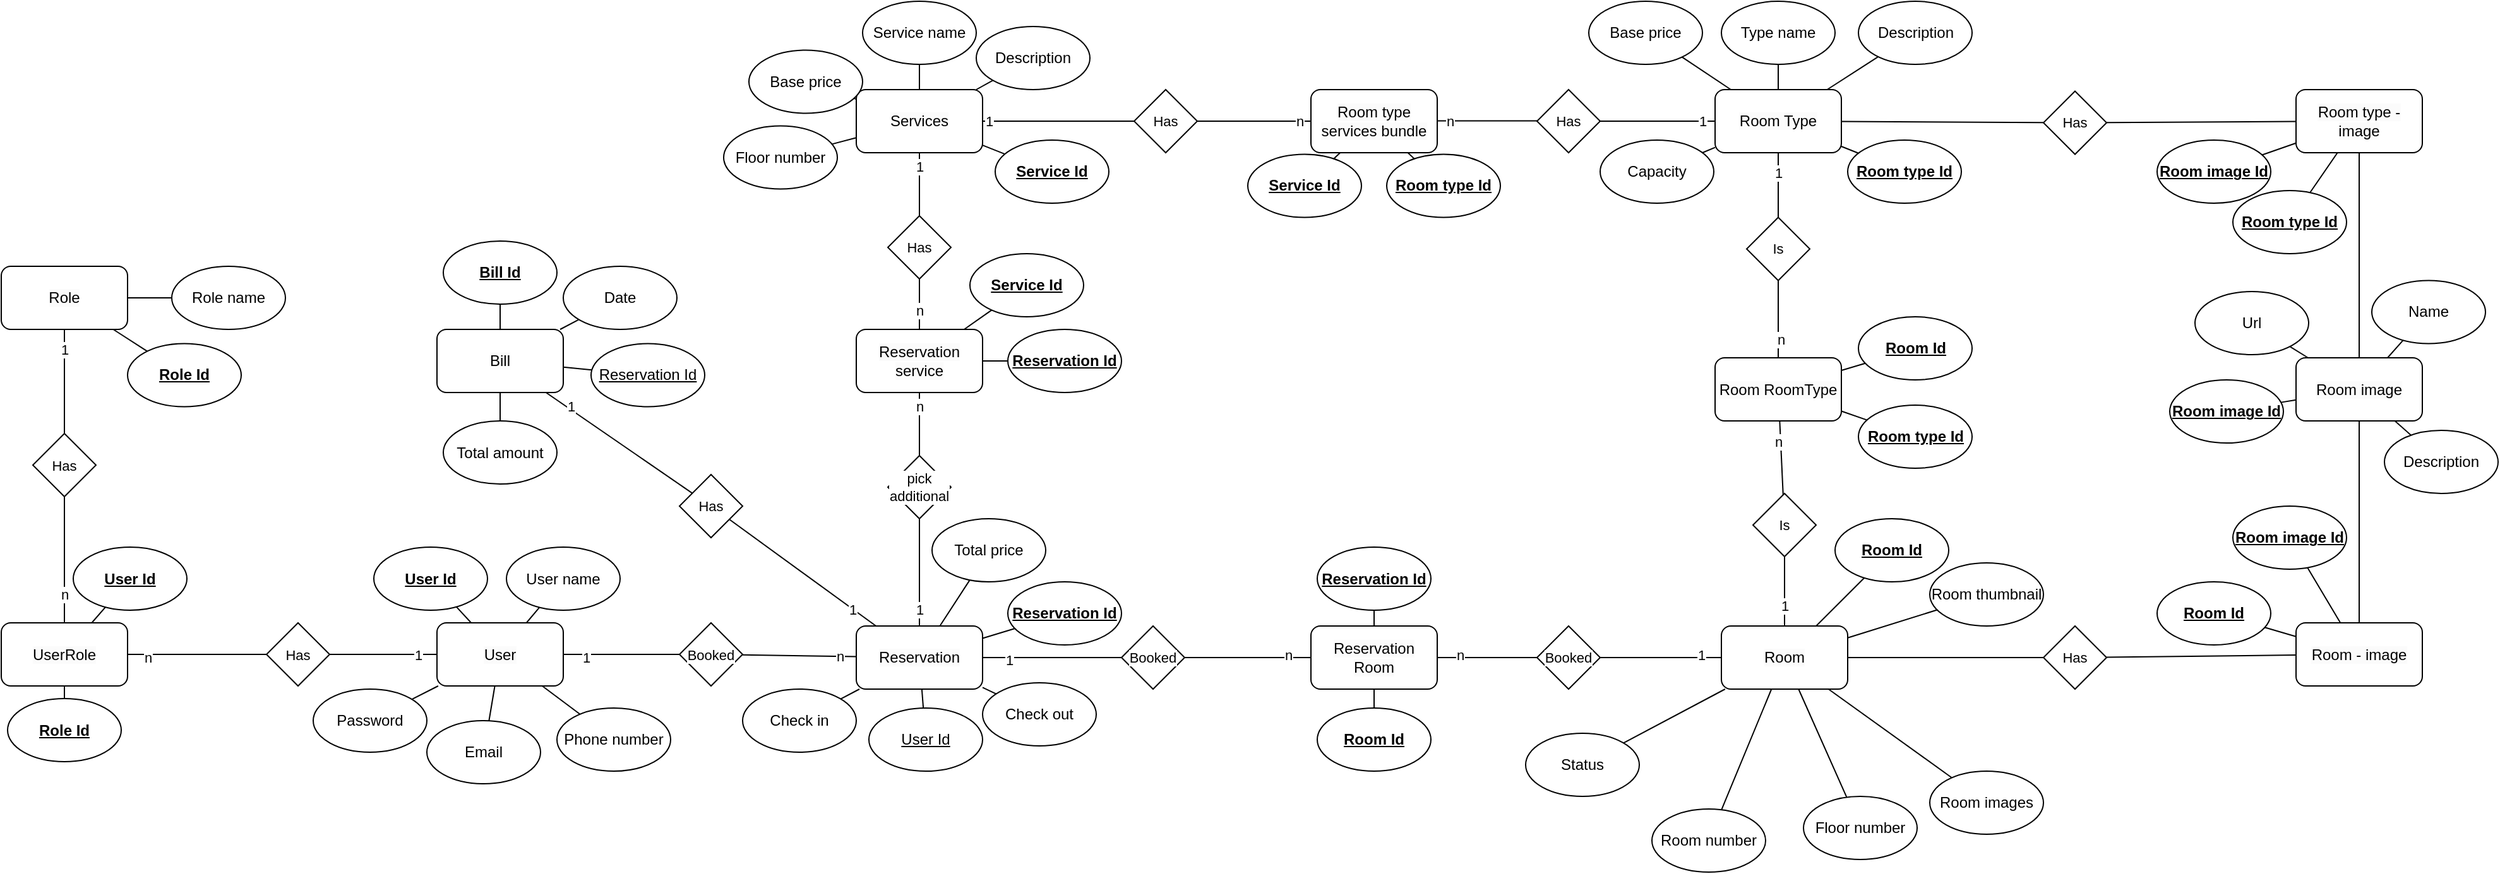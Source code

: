 <mxfile version="24.7.6">
  <diagram name="Trang-1" id="gihccJb1JWVc4bCbBJbI">
    <mxGraphModel dx="1733" dy="534" grid="1" gridSize="10" guides="1" tooltips="1" connect="1" arrows="1" fold="1" page="1" pageScale="1" pageWidth="827" pageHeight="1169" math="0" shadow="0">
      <root>
        <mxCell id="0" />
        <mxCell id="1" parent="0" />
        <mxCell id="TFipuOWiUX4e3I4S3-Gd-1" style="edgeStyle=none;shape=connector;rounded=0;orthogonalLoop=1;jettySize=auto;html=1;strokeColor=default;align=center;verticalAlign=middle;fontFamily=Helvetica;fontSize=11;fontColor=default;labelBackgroundColor=default;endArrow=none;endFill=0;" parent="1" source="TFipuOWiUX4e3I4S3-Gd-23" target="TFipuOWiUX4e3I4S3-Gd-6" edge="1">
          <mxGeometry relative="1" as="geometry">
            <mxPoint x="-777" y="772.5" as="sourcePoint" />
            <mxPoint x="-777" y="922.5" as="targetPoint" />
          </mxGeometry>
        </mxCell>
        <mxCell id="TFipuOWiUX4e3I4S3-Gd-2" value="1" style="edgeLabel;html=1;align=center;verticalAlign=middle;resizable=0;points=[];fontFamily=Helvetica;fontSize=11;fontColor=default;labelBackgroundColor=default;" parent="TFipuOWiUX4e3I4S3-Gd-1" vertex="1" connectable="0">
          <mxGeometry x="0.81" relative="1" as="geometry">
            <mxPoint y="8" as="offset" />
          </mxGeometry>
        </mxCell>
        <mxCell id="TFipuOWiUX4e3I4S3-Gd-3" value="Role name" style="ellipse;whiteSpace=wrap;html=1;" parent="1" vertex="1">
          <mxGeometry x="-692" y="500" width="90" height="50" as="geometry" />
        </mxCell>
        <mxCell id="TFipuOWiUX4e3I4S3-Gd-4" style="edgeStyle=none;shape=connector;rounded=0;orthogonalLoop=1;jettySize=auto;html=1;strokeColor=default;align=center;verticalAlign=middle;fontFamily=Helvetica;fontSize=11;fontColor=default;labelBackgroundColor=default;endArrow=none;endFill=0;" parent="1" source="TFipuOWiUX4e3I4S3-Gd-6" target="TFipuOWiUX4e3I4S3-Gd-3" edge="1">
          <mxGeometry relative="1" as="geometry" />
        </mxCell>
        <mxCell id="TFipuOWiUX4e3I4S3-Gd-5" style="edgeStyle=none;shape=connector;rounded=0;orthogonalLoop=1;jettySize=auto;html=1;strokeColor=default;align=center;verticalAlign=middle;fontFamily=Helvetica;fontSize=11;fontColor=default;labelBackgroundColor=default;endArrow=none;endFill=0;" parent="1" source="TFipuOWiUX4e3I4S3-Gd-6" target="TFipuOWiUX4e3I4S3-Gd-10" edge="1">
          <mxGeometry relative="1" as="geometry" />
        </mxCell>
        <mxCell id="TFipuOWiUX4e3I4S3-Gd-6" value="&lt;span style=&quot;font-size: 12px; background-color: rgb(251, 251, 251);&quot;&gt;Role&lt;/span&gt;" style="rounded=1;whiteSpace=wrap;html=1;fontFamily=Helvetica;fontSize=11;fontColor=default;labelBackgroundColor=default;" parent="1" vertex="1">
          <mxGeometry x="-827" y="500" width="100" height="50" as="geometry" />
        </mxCell>
        <mxCell id="TFipuOWiUX4e3I4S3-Gd-7" style="edgeStyle=none;shape=connector;rounded=0;orthogonalLoop=1;jettySize=auto;html=1;strokeColor=default;align=center;verticalAlign=middle;fontFamily=Helvetica;fontSize=11;fontColor=default;labelBackgroundColor=default;endArrow=none;endFill=0;" parent="1" source="TFipuOWiUX4e3I4S3-Gd-9" target="TFipuOWiUX4e3I4S3-Gd-11" edge="1">
          <mxGeometry relative="1" as="geometry" />
        </mxCell>
        <mxCell id="TFipuOWiUX4e3I4S3-Gd-8" style="edgeStyle=none;shape=connector;rounded=0;orthogonalLoop=1;jettySize=auto;html=1;strokeColor=default;align=center;verticalAlign=middle;fontFamily=Helvetica;fontSize=11;fontColor=default;labelBackgroundColor=default;endArrow=none;endFill=0;" parent="1" source="TFipuOWiUX4e3I4S3-Gd-9" target="TFipuOWiUX4e3I4S3-Gd-12" edge="1">
          <mxGeometry relative="1" as="geometry" />
        </mxCell>
        <mxCell id="TFipuOWiUX4e3I4S3-Gd-9" value="&lt;span style=&quot;font-size: 12px; background-color: rgb(251, 251, 251);&quot;&gt;UserRole&lt;/span&gt;" style="rounded=1;whiteSpace=wrap;html=1;fontFamily=Helvetica;fontSize=11;fontColor=default;labelBackgroundColor=default;" parent="1" vertex="1">
          <mxGeometry x="-827" y="782.5" width="100" height="50" as="geometry" />
        </mxCell>
        <mxCell id="TFipuOWiUX4e3I4S3-Gd-10" value="Role Id" style="ellipse;whiteSpace=wrap;html=1;fontStyle=5" parent="1" vertex="1">
          <mxGeometry x="-727" y="561.25" width="90" height="50" as="geometry" />
        </mxCell>
        <mxCell id="TFipuOWiUX4e3I4S3-Gd-11" value="Role Id" style="ellipse;whiteSpace=wrap;html=1;fontStyle=5" parent="1" vertex="1">
          <mxGeometry x="-822" y="842.5" width="90" height="50" as="geometry" />
        </mxCell>
        <mxCell id="TFipuOWiUX4e3I4S3-Gd-12" value="User Id" style="ellipse;whiteSpace=wrap;html=1;fontStyle=5" parent="1" vertex="1">
          <mxGeometry x="-770" y="722.5" width="90" height="50" as="geometry" />
        </mxCell>
        <mxCell id="TFipuOWiUX4e3I4S3-Gd-13" style="edgeStyle=none;shape=connector;rounded=0;orthogonalLoop=1;jettySize=auto;html=1;strokeColor=default;align=center;verticalAlign=middle;fontFamily=Helvetica;fontSize=11;fontColor=default;labelBackgroundColor=default;endArrow=none;endFill=0;" parent="1" source="TFipuOWiUX4e3I4S3-Gd-15" target="TFipuOWiUX4e3I4S3-Gd-18" edge="1">
          <mxGeometry relative="1" as="geometry" />
        </mxCell>
        <mxCell id="TFipuOWiUX4e3I4S3-Gd-14" style="edgeStyle=none;shape=connector;rounded=0;orthogonalLoop=1;jettySize=auto;html=1;strokeColor=default;align=center;verticalAlign=middle;fontFamily=Helvetica;fontSize=11;fontColor=default;labelBackgroundColor=default;endArrow=none;endFill=0;" parent="1" source="TFipuOWiUX4e3I4S3-Gd-15" target="5Q8uxpz-4CMMxc-09Tcf-150" edge="1">
          <mxGeometry relative="1" as="geometry">
            <mxPoint x="-397.343" y="845.201" as="targetPoint" />
          </mxGeometry>
        </mxCell>
        <mxCell id="TFipuOWiUX4e3I4S3-Gd-31" style="edgeStyle=none;shape=connector;rounded=0;orthogonalLoop=1;jettySize=auto;html=1;strokeColor=default;align=center;verticalAlign=middle;fontFamily=Helvetica;fontSize=11;fontColor=default;labelBackgroundColor=default;endArrow=none;endFill=0;" parent="1" source="TFipuOWiUX4e3I4S3-Gd-39" target="TFipuOWiUX4e3I4S3-Gd-30" edge="1">
          <mxGeometry relative="1" as="geometry" />
        </mxCell>
        <mxCell id="5Q8uxpz-4CMMxc-09Tcf-104" value="n" style="edgeLabel;html=1;align=center;verticalAlign=middle;resizable=0;points=[];fontFamily=Helvetica;fontSize=11;fontColor=default;labelBackgroundColor=default;" parent="TFipuOWiUX4e3I4S3-Gd-31" vertex="1" connectable="0">
          <mxGeometry x="0.708" relative="1" as="geometry">
            <mxPoint as="offset" />
          </mxGeometry>
        </mxCell>
        <mxCell id="5Q8uxpz-4CMMxc-09Tcf-152" style="edgeStyle=none;shape=connector;rounded=0;orthogonalLoop=1;jettySize=auto;html=1;strokeColor=default;align=center;verticalAlign=middle;fontFamily=Helvetica;fontSize=11;fontColor=default;labelBackgroundColor=default;endArrow=none;endFill=0;" parent="1" source="TFipuOWiUX4e3I4S3-Gd-15" target="5Q8uxpz-4CMMxc-09Tcf-151" edge="1">
          <mxGeometry relative="1" as="geometry" />
        </mxCell>
        <mxCell id="TFipuOWiUX4e3I4S3-Gd-15" value="&lt;span style=&quot;font-size: 12px; background-color: rgb(251, 251, 251);&quot;&gt;User&lt;/span&gt;" style="rounded=1;whiteSpace=wrap;html=1;fontFamily=Helvetica;fontSize=11;fontColor=default;labelBackgroundColor=default;" parent="1" vertex="1">
          <mxGeometry x="-482" y="782.5" width="100" height="50" as="geometry" />
        </mxCell>
        <mxCell id="TFipuOWiUX4e3I4S3-Gd-16" style="edgeStyle=none;shape=connector;rounded=0;orthogonalLoop=1;jettySize=auto;html=1;strokeColor=default;align=center;verticalAlign=middle;fontFamily=Helvetica;fontSize=11;fontColor=default;labelBackgroundColor=default;endArrow=none;endFill=0;" parent="1" source="TFipuOWiUX4e3I4S3-Gd-17" target="TFipuOWiUX4e3I4S3-Gd-15" edge="1">
          <mxGeometry relative="1" as="geometry" />
        </mxCell>
        <mxCell id="TFipuOWiUX4e3I4S3-Gd-17" value="User Id" style="ellipse;whiteSpace=wrap;html=1;fontStyle=5" parent="1" vertex="1">
          <mxGeometry x="-532" y="722.5" width="90" height="50" as="geometry" />
        </mxCell>
        <mxCell id="TFipuOWiUX4e3I4S3-Gd-18" value="Password" style="ellipse;whiteSpace=wrap;html=1;fontStyle=0" parent="1" vertex="1">
          <mxGeometry x="-580" y="835" width="90" height="50" as="geometry" />
        </mxCell>
        <mxCell id="TFipuOWiUX4e3I4S3-Gd-19" style="edgeStyle=none;shape=connector;rounded=0;orthogonalLoop=1;jettySize=auto;html=1;strokeColor=default;align=center;verticalAlign=middle;fontFamily=Helvetica;fontSize=11;fontColor=default;labelBackgroundColor=default;endArrow=none;endFill=0;" parent="1" source="TFipuOWiUX4e3I4S3-Gd-20" target="TFipuOWiUX4e3I4S3-Gd-15" edge="1">
          <mxGeometry relative="1" as="geometry">
            <mxPoint x="-400.735" y="753.807" as="sourcePoint" />
          </mxGeometry>
        </mxCell>
        <mxCell id="TFipuOWiUX4e3I4S3-Gd-20" value="User name" style="ellipse;whiteSpace=wrap;html=1;fontStyle=0" parent="1" vertex="1">
          <mxGeometry x="-427" y="722.5" width="90" height="50" as="geometry" />
        </mxCell>
        <mxCell id="TFipuOWiUX4e3I4S3-Gd-21" value="" style="edgeStyle=none;shape=connector;rounded=0;orthogonalLoop=1;jettySize=auto;html=1;strokeColor=default;align=center;verticalAlign=middle;fontFamily=Helvetica;fontSize=11;fontColor=default;labelBackgroundColor=default;endArrow=none;endFill=0;" parent="1" source="TFipuOWiUX4e3I4S3-Gd-9" target="TFipuOWiUX4e3I4S3-Gd-23" edge="1">
          <mxGeometry relative="1" as="geometry">
            <mxPoint x="-777" y="782.5" as="sourcePoint" />
            <mxPoint x="-777" y="712.5" as="targetPoint" />
          </mxGeometry>
        </mxCell>
        <mxCell id="TFipuOWiUX4e3I4S3-Gd-22" value="n" style="edgeLabel;html=1;align=center;verticalAlign=middle;resizable=0;points=[];fontFamily=Helvetica;fontSize=11;fontColor=default;labelBackgroundColor=default;" parent="TFipuOWiUX4e3I4S3-Gd-21" vertex="1" connectable="0">
          <mxGeometry x="-0.781" y="1" relative="1" as="geometry">
            <mxPoint x="1" y="-12" as="offset" />
          </mxGeometry>
        </mxCell>
        <mxCell id="TFipuOWiUX4e3I4S3-Gd-23" value="Has" style="rhombus;whiteSpace=wrap;html=1;fontFamily=Helvetica;fontSize=11;fontColor=default;labelBackgroundColor=default;" parent="1" vertex="1">
          <mxGeometry x="-802" y="632.5" width="50" height="50" as="geometry" />
        </mxCell>
        <mxCell id="TFipuOWiUX4e3I4S3-Gd-24" value="" style="rounded=0;orthogonalLoop=1;jettySize=auto;html=1;endArrow=none;endFill=0;" parent="1" source="TFipuOWiUX4e3I4S3-Gd-15" target="TFipuOWiUX4e3I4S3-Gd-26" edge="1">
          <mxGeometry x="0.895" relative="1" as="geometry">
            <mxPoint x="-482" y="807.5" as="sourcePoint" />
            <mxPoint x="-727" y="807.5" as="targetPoint" />
            <mxPoint as="offset" />
          </mxGeometry>
        </mxCell>
        <mxCell id="TFipuOWiUX4e3I4S3-Gd-25" value="1" style="edgeLabel;html=1;align=center;verticalAlign=middle;resizable=0;points=[];fontFamily=Helvetica;fontSize=11;fontColor=default;labelBackgroundColor=default;" parent="TFipuOWiUX4e3I4S3-Gd-24" vertex="1" connectable="0">
          <mxGeometry x="-0.264" y="-3" relative="1" as="geometry">
            <mxPoint x="16" y="3" as="offset" />
          </mxGeometry>
        </mxCell>
        <mxCell id="TFipuOWiUX4e3I4S3-Gd-29" style="edgeStyle=none;shape=connector;rounded=0;orthogonalLoop=1;jettySize=auto;html=1;strokeColor=default;align=center;verticalAlign=middle;fontFamily=Helvetica;fontSize=11;fontColor=default;labelBackgroundColor=default;endArrow=none;endFill=0;" parent="1" source="TFipuOWiUX4e3I4S3-Gd-26" target="TFipuOWiUX4e3I4S3-Gd-9" edge="1">
          <mxGeometry relative="1" as="geometry" />
        </mxCell>
        <mxCell id="5Q8uxpz-4CMMxc-09Tcf-102" value="n" style="edgeLabel;html=1;align=center;verticalAlign=middle;resizable=0;points=[];fontFamily=Helvetica;fontSize=11;fontColor=default;labelBackgroundColor=default;" parent="TFipuOWiUX4e3I4S3-Gd-29" vertex="1" connectable="0">
          <mxGeometry x="0.72" y="2" relative="1" as="geometry">
            <mxPoint as="offset" />
          </mxGeometry>
        </mxCell>
        <mxCell id="TFipuOWiUX4e3I4S3-Gd-26" value="Has" style="rhombus;whiteSpace=wrap;html=1;fontFamily=Helvetica;fontSize=11;fontColor=default;labelBackgroundColor=default;" parent="1" vertex="1">
          <mxGeometry x="-617" y="782.5" width="50" height="50" as="geometry" />
        </mxCell>
        <mxCell id="TFipuOWiUX4e3I4S3-Gd-34" style="edgeStyle=none;shape=connector;rounded=0;orthogonalLoop=1;jettySize=auto;html=1;strokeColor=default;align=center;verticalAlign=middle;fontFamily=Helvetica;fontSize=11;fontColor=default;labelBackgroundColor=default;endArrow=none;endFill=0;" parent="1" source="TFipuOWiUX4e3I4S3-Gd-30" target="TFipuOWiUX4e3I4S3-Gd-32" edge="1">
          <mxGeometry relative="1" as="geometry" />
        </mxCell>
        <mxCell id="TFipuOWiUX4e3I4S3-Gd-36" style="edgeStyle=none;shape=connector;rounded=0;orthogonalLoop=1;jettySize=auto;html=1;strokeColor=default;align=center;verticalAlign=middle;fontFamily=Helvetica;fontSize=11;fontColor=default;labelBackgroundColor=default;endArrow=none;endFill=0;" parent="1" source="TFipuOWiUX4e3I4S3-Gd-30" target="TFipuOWiUX4e3I4S3-Gd-35" edge="1">
          <mxGeometry relative="1" as="geometry" />
        </mxCell>
        <mxCell id="TFipuOWiUX4e3I4S3-Gd-38" style="edgeStyle=none;shape=connector;rounded=0;orthogonalLoop=1;jettySize=auto;html=1;strokeColor=default;align=center;verticalAlign=middle;fontFamily=Helvetica;fontSize=11;fontColor=default;labelBackgroundColor=default;endArrow=none;endFill=0;" parent="1" source="TFipuOWiUX4e3I4S3-Gd-30" target="TFipuOWiUX4e3I4S3-Gd-37" edge="1">
          <mxGeometry relative="1" as="geometry" />
        </mxCell>
        <mxCell id="TFipuOWiUX4e3I4S3-Gd-45" style="edgeStyle=none;shape=connector;rounded=0;orthogonalLoop=1;jettySize=auto;html=1;strokeColor=default;align=center;verticalAlign=middle;fontFamily=Helvetica;fontSize=11;fontColor=default;labelBackgroundColor=default;endArrow=none;endFill=0;" parent="1" source="TFipuOWiUX4e3I4S3-Gd-46" target="TFipuOWiUX4e3I4S3-Gd-44" edge="1">
          <mxGeometry relative="1" as="geometry">
            <mxPoint x="380" y="812.5" as="sourcePoint" />
          </mxGeometry>
        </mxCell>
        <mxCell id="5Q8uxpz-4CMMxc-09Tcf-109" value="1" style="edgeLabel;html=1;align=center;verticalAlign=middle;resizable=0;points=[];fontFamily=Helvetica;fontSize=11;fontColor=default;labelBackgroundColor=default;" parent="TFipuOWiUX4e3I4S3-Gd-45" vertex="1" connectable="0">
          <mxGeometry x="0.66" y="2" relative="1" as="geometry">
            <mxPoint as="offset" />
          </mxGeometry>
        </mxCell>
        <mxCell id="5Q8uxpz-4CMMxc-09Tcf-107" style="edgeStyle=none;shape=connector;rounded=0;orthogonalLoop=1;jettySize=auto;html=1;strokeColor=default;align=center;verticalAlign=middle;fontFamily=Helvetica;fontSize=11;fontColor=default;labelBackgroundColor=default;endArrow=none;endFill=0;" parent="1" source="TFipuOWiUX4e3I4S3-Gd-30" target="5Q8uxpz-4CMMxc-09Tcf-105" edge="1">
          <mxGeometry relative="1" as="geometry" />
        </mxCell>
        <mxCell id="TFipuOWiUX4e3I4S3-Gd-30" value="&lt;span style=&quot;font-size: 12px; background-color: rgb(251, 251, 251);&quot;&gt;Reservation&lt;/span&gt;" style="rounded=1;whiteSpace=wrap;html=1;fontFamily=Helvetica;fontSize=11;fontColor=default;labelBackgroundColor=default;" parent="1" vertex="1">
          <mxGeometry x="-150" y="785" width="100" height="50" as="geometry" />
        </mxCell>
        <mxCell id="TFipuOWiUX4e3I4S3-Gd-32" value="Reservation Id" style="ellipse;whiteSpace=wrap;html=1;fontStyle=5" parent="1" vertex="1">
          <mxGeometry x="-30" y="750" width="90" height="50" as="geometry" />
        </mxCell>
        <mxCell id="TFipuOWiUX4e3I4S3-Gd-35" value="Check in" style="ellipse;whiteSpace=wrap;html=1;fontStyle=0" parent="1" vertex="1">
          <mxGeometry x="-240" y="835" width="90" height="50" as="geometry" />
        </mxCell>
        <mxCell id="TFipuOWiUX4e3I4S3-Gd-37" value="Check out" style="ellipse;whiteSpace=wrap;html=1;fontStyle=0" parent="1" vertex="1">
          <mxGeometry x="-50" y="830" width="90" height="50" as="geometry" />
        </mxCell>
        <mxCell id="TFipuOWiUX4e3I4S3-Gd-40" value="" style="edgeStyle=none;shape=connector;rounded=0;orthogonalLoop=1;jettySize=auto;html=1;strokeColor=default;align=center;verticalAlign=middle;fontFamily=Helvetica;fontSize=11;fontColor=default;labelBackgroundColor=default;endArrow=none;endFill=0;" parent="1" source="TFipuOWiUX4e3I4S3-Gd-15" target="TFipuOWiUX4e3I4S3-Gd-39" edge="1">
          <mxGeometry relative="1" as="geometry">
            <mxPoint x="-382" y="808" as="sourcePoint" />
            <mxPoint x="-150" y="810" as="targetPoint" />
          </mxGeometry>
        </mxCell>
        <mxCell id="5Q8uxpz-4CMMxc-09Tcf-103" value="1" style="edgeLabel;html=1;align=center;verticalAlign=middle;resizable=0;points=[];fontFamily=Helvetica;fontSize=11;fontColor=default;labelBackgroundColor=default;" parent="TFipuOWiUX4e3I4S3-Gd-40" vertex="1" connectable="0">
          <mxGeometry x="-0.613" y="-2" relative="1" as="geometry">
            <mxPoint as="offset" />
          </mxGeometry>
        </mxCell>
        <mxCell id="TFipuOWiUX4e3I4S3-Gd-39" value="Booked" style="rhombus;whiteSpace=wrap;html=1;fontFamily=Helvetica;fontSize=11;fontColor=default;labelBackgroundColor=default;" parent="1" vertex="1">
          <mxGeometry x="-290" y="782.5" width="50" height="50" as="geometry" />
        </mxCell>
        <mxCell id="TFipuOWiUX4e3I4S3-Gd-43" style="edgeStyle=none;shape=connector;rounded=0;orthogonalLoop=1;jettySize=auto;html=1;strokeColor=default;align=center;verticalAlign=middle;fontFamily=Helvetica;fontSize=11;fontColor=default;labelBackgroundColor=default;endArrow=none;endFill=0;" parent="1" source="TFipuOWiUX4e3I4S3-Gd-41" target="TFipuOWiUX4e3I4S3-Gd-30" edge="1">
          <mxGeometry relative="1" as="geometry" />
        </mxCell>
        <mxCell id="TFipuOWiUX4e3I4S3-Gd-41" value="Total price" style="ellipse;whiteSpace=wrap;html=1;fontStyle=0" parent="1" vertex="1">
          <mxGeometry x="-90" y="700" width="90" height="50" as="geometry" />
        </mxCell>
        <mxCell id="TFipuOWiUX4e3I4S3-Gd-51" style="edgeStyle=none;shape=connector;rounded=0;orthogonalLoop=1;jettySize=auto;html=1;strokeColor=default;align=center;verticalAlign=middle;fontFamily=Helvetica;fontSize=11;fontColor=default;labelBackgroundColor=default;endArrow=none;endFill=0;" parent="1" source="TFipuOWiUX4e3I4S3-Gd-44" target="TFipuOWiUX4e3I4S3-Gd-50" edge="1">
          <mxGeometry relative="1" as="geometry" />
        </mxCell>
        <mxCell id="TFipuOWiUX4e3I4S3-Gd-54" style="edgeStyle=none;shape=connector;rounded=0;orthogonalLoop=1;jettySize=auto;html=1;strokeColor=default;align=center;verticalAlign=middle;fontFamily=Helvetica;fontSize=11;fontColor=default;labelBackgroundColor=default;endArrow=none;endFill=0;" parent="1" source="TFipuOWiUX4e3I4S3-Gd-44" target="TFipuOWiUX4e3I4S3-Gd-53" edge="1">
          <mxGeometry relative="1" as="geometry" />
        </mxCell>
        <mxCell id="TFipuOWiUX4e3I4S3-Gd-56" style="edgeStyle=none;shape=connector;rounded=0;orthogonalLoop=1;jettySize=auto;html=1;strokeColor=default;align=center;verticalAlign=middle;fontFamily=Helvetica;fontSize=11;fontColor=default;labelBackgroundColor=default;endArrow=none;endFill=0;" parent="1" source="TFipuOWiUX4e3I4S3-Gd-44" target="TFipuOWiUX4e3I4S3-Gd-55" edge="1">
          <mxGeometry relative="1" as="geometry" />
        </mxCell>
        <mxCell id="TFipuOWiUX4e3I4S3-Gd-57" style="edgeStyle=none;shape=connector;rounded=0;orthogonalLoop=1;jettySize=auto;html=1;strokeColor=default;align=center;verticalAlign=middle;fontFamily=Helvetica;fontSize=11;fontColor=default;labelBackgroundColor=default;endArrow=none;endFill=0;" parent="1" source="5Q8uxpz-4CMMxc-09Tcf-59" target="TFipuOWiUX4e3I4S3-Gd-52" edge="1">
          <mxGeometry relative="1" as="geometry" />
        </mxCell>
        <mxCell id="5Q8uxpz-4CMMxc-09Tcf-54" value="1" style="edgeLabel;html=1;align=center;verticalAlign=middle;resizable=0;points=[];fontFamily=Helvetica;fontSize=11;fontColor=default;labelBackgroundColor=default;" parent="TFipuOWiUX4e3I4S3-Gd-57" vertex="1" connectable="0">
          <mxGeometry x="0.637" y="2" relative="1" as="geometry">
            <mxPoint x="2" y="6" as="offset" />
          </mxGeometry>
        </mxCell>
        <mxCell id="DXX1GZGS_qTqpcEUBgQL-8" style="edgeStyle=none;shape=connector;rounded=0;orthogonalLoop=1;jettySize=auto;html=1;strokeColor=default;align=center;verticalAlign=middle;fontFamily=Helvetica;fontSize=11;fontColor=default;labelBackgroundColor=default;endArrow=none;endFill=0;" edge="1" parent="1" source="TFipuOWiUX4e3I4S3-Gd-44" target="DXX1GZGS_qTqpcEUBgQL-7">
          <mxGeometry relative="1" as="geometry" />
        </mxCell>
        <mxCell id="DXX1GZGS_qTqpcEUBgQL-10" style="edgeStyle=none;shape=connector;rounded=0;orthogonalLoop=1;jettySize=auto;html=1;strokeColor=default;align=center;verticalAlign=middle;fontFamily=Helvetica;fontSize=11;fontColor=default;labelBackgroundColor=default;endArrow=none;endFill=0;" edge="1" parent="1" source="TFipuOWiUX4e3I4S3-Gd-44" target="DXX1GZGS_qTqpcEUBgQL-9">
          <mxGeometry relative="1" as="geometry" />
        </mxCell>
        <mxCell id="TFipuOWiUX4e3I4S3-Gd-44" value="&lt;span style=&quot;font-size: 12px; background-color: rgb(251, 251, 251);&quot;&gt;Room&lt;/span&gt;" style="rounded=1;whiteSpace=wrap;html=1;fontFamily=Helvetica;fontSize=11;fontColor=default;labelBackgroundColor=default;" parent="1" vertex="1">
          <mxGeometry x="535" y="785" width="100" height="50" as="geometry" />
        </mxCell>
        <mxCell id="TFipuOWiUX4e3I4S3-Gd-47" value="" style="edgeStyle=none;shape=connector;rounded=0;orthogonalLoop=1;jettySize=auto;html=1;strokeColor=default;align=center;verticalAlign=middle;fontFamily=Helvetica;fontSize=11;fontColor=default;labelBackgroundColor=default;endArrow=none;endFill=0;" parent="1" source="5Q8uxpz-4CMMxc-09Tcf-112" target="TFipuOWiUX4e3I4S3-Gd-46" edge="1">
          <mxGeometry relative="1" as="geometry">
            <mxPoint x="-50" y="810" as="sourcePoint" />
            <mxPoint x="150" y="810" as="targetPoint" />
          </mxGeometry>
        </mxCell>
        <mxCell id="5Q8uxpz-4CMMxc-09Tcf-133" value="n" style="edgeLabel;html=1;align=center;verticalAlign=middle;resizable=0;points=[];fontFamily=Helvetica;fontSize=11;fontColor=default;labelBackgroundColor=default;" parent="TFipuOWiUX4e3I4S3-Gd-47" vertex="1" connectable="0">
          <mxGeometry x="-0.554" y="2" relative="1" as="geometry">
            <mxPoint as="offset" />
          </mxGeometry>
        </mxCell>
        <mxCell id="TFipuOWiUX4e3I4S3-Gd-46" value="Booked" style="rhombus;whiteSpace=wrap;html=1;fontFamily=Helvetica;fontSize=11;fontColor=default;labelBackgroundColor=default;" parent="1" vertex="1">
          <mxGeometry x="389" y="785" width="50" height="50" as="geometry" />
        </mxCell>
        <mxCell id="TFipuOWiUX4e3I4S3-Gd-49" style="edgeStyle=none;shape=connector;rounded=0;orthogonalLoop=1;jettySize=auto;html=1;strokeColor=default;align=center;verticalAlign=middle;fontFamily=Helvetica;fontSize=11;fontColor=default;labelBackgroundColor=default;endArrow=none;endFill=0;" parent="1" source="TFipuOWiUX4e3I4S3-Gd-48" target="TFipuOWiUX4e3I4S3-Gd-44" edge="1">
          <mxGeometry relative="1" as="geometry" />
        </mxCell>
        <mxCell id="TFipuOWiUX4e3I4S3-Gd-48" value="Room Id" style="ellipse;whiteSpace=wrap;html=1;fontStyle=5" parent="1" vertex="1">
          <mxGeometry x="625" y="700" width="90" height="50" as="geometry" />
        </mxCell>
        <mxCell id="TFipuOWiUX4e3I4S3-Gd-50" value="Room number" style="ellipse;whiteSpace=wrap;html=1;fontStyle=0" parent="1" vertex="1">
          <mxGeometry x="480" y="930" width="90" height="50" as="geometry" />
        </mxCell>
        <mxCell id="TFipuOWiUX4e3I4S3-Gd-61" style="edgeStyle=none;shape=connector;rounded=0;orthogonalLoop=1;jettySize=auto;html=1;strokeColor=default;align=center;verticalAlign=middle;fontFamily=Helvetica;fontSize=11;fontColor=default;labelBackgroundColor=default;endArrow=none;endFill=0;" parent="1" source="TFipuOWiUX4e3I4S3-Gd-52" target="TFipuOWiUX4e3I4S3-Gd-60" edge="1">
          <mxGeometry relative="1" as="geometry" />
        </mxCell>
        <mxCell id="TFipuOWiUX4e3I4S3-Gd-64" style="edgeStyle=none;shape=connector;rounded=0;orthogonalLoop=1;jettySize=auto;html=1;strokeColor=default;align=center;verticalAlign=middle;fontFamily=Helvetica;fontSize=11;fontColor=default;labelBackgroundColor=default;endArrow=none;endFill=0;" parent="1" source="TFipuOWiUX4e3I4S3-Gd-52" target="TFipuOWiUX4e3I4S3-Gd-62" edge="1">
          <mxGeometry relative="1" as="geometry" />
        </mxCell>
        <mxCell id="5Q8uxpz-4CMMxc-09Tcf-1" style="edgeStyle=none;shape=connector;rounded=0;orthogonalLoop=1;jettySize=auto;html=1;strokeColor=default;align=center;verticalAlign=middle;fontFamily=Helvetica;fontSize=11;fontColor=default;labelBackgroundColor=default;endArrow=none;endFill=0;" parent="1" source="TFipuOWiUX4e3I4S3-Gd-52" target="TFipuOWiUX4e3I4S3-Gd-65" edge="1">
          <mxGeometry relative="1" as="geometry" />
        </mxCell>
        <mxCell id="5Q8uxpz-4CMMxc-09Tcf-7" style="edgeStyle=none;shape=connector;rounded=0;orthogonalLoop=1;jettySize=auto;html=1;strokeColor=default;align=center;verticalAlign=middle;fontFamily=Helvetica;fontSize=11;fontColor=default;labelBackgroundColor=default;endArrow=none;endFill=0;" parent="1" source="TFipuOWiUX4e3I4S3-Gd-52" target="5Q8uxpz-4CMMxc-09Tcf-6" edge="1">
          <mxGeometry relative="1" as="geometry" />
        </mxCell>
        <mxCell id="5Q8uxpz-4CMMxc-09Tcf-72" style="edgeStyle=none;shape=connector;rounded=0;orthogonalLoop=1;jettySize=auto;html=1;strokeColor=default;align=center;verticalAlign=middle;fontFamily=Helvetica;fontSize=11;fontColor=default;labelBackgroundColor=default;endArrow=none;endFill=0;" parent="1" edge="1">
          <mxGeometry relative="1" as="geometry">
            <mxPoint x="389" y="384.7" as="sourcePoint" />
            <mxPoint x="310" y="384.7" as="targetPoint" />
          </mxGeometry>
        </mxCell>
        <mxCell id="5Q8uxpz-4CMMxc-09Tcf-99" value="n" style="edgeLabel;html=1;align=center;verticalAlign=middle;resizable=0;points=[];fontFamily=Helvetica;fontSize=11;fontColor=default;labelBackgroundColor=default;" parent="5Q8uxpz-4CMMxc-09Tcf-72" vertex="1" connectable="0">
          <mxGeometry x="0.906" y="1" relative="1" as="geometry">
            <mxPoint x="6" y="-1" as="offset" />
          </mxGeometry>
        </mxCell>
        <mxCell id="DXX1GZGS_qTqpcEUBgQL-15" style="edgeStyle=none;shape=connector;rounded=0;orthogonalLoop=1;jettySize=auto;html=1;strokeColor=default;align=center;verticalAlign=middle;fontFamily=Helvetica;fontSize=11;fontColor=default;labelBackgroundColor=default;endArrow=none;endFill=0;" edge="1" parent="1" source="DXX1GZGS_qTqpcEUBgQL-21" target="DXX1GZGS_qTqpcEUBgQL-11">
          <mxGeometry relative="1" as="geometry" />
        </mxCell>
        <mxCell id="TFipuOWiUX4e3I4S3-Gd-52" value="&lt;span style=&quot;font-size: 12px; background-color: rgb(251, 251, 251);&quot;&gt;Room Type&lt;/span&gt;" style="rounded=1;whiteSpace=wrap;html=1;fontFamily=Helvetica;fontSize=11;fontColor=default;labelBackgroundColor=default;" parent="1" vertex="1">
          <mxGeometry x="530" y="360" width="100" height="50" as="geometry" />
        </mxCell>
        <mxCell id="TFipuOWiUX4e3I4S3-Gd-53" value="Floor number" style="ellipse;whiteSpace=wrap;html=1;fontStyle=0" parent="1" vertex="1">
          <mxGeometry x="600" y="920" width="90" height="50" as="geometry" />
        </mxCell>
        <mxCell id="TFipuOWiUX4e3I4S3-Gd-55" value="Status" style="ellipse;whiteSpace=wrap;html=1;fontStyle=0" parent="1" vertex="1">
          <mxGeometry x="380" y="870" width="90" height="50" as="geometry" />
        </mxCell>
        <mxCell id="TFipuOWiUX4e3I4S3-Gd-59" value="" style="edgeStyle=none;shape=connector;rounded=0;orthogonalLoop=1;jettySize=auto;html=1;strokeColor=default;align=center;verticalAlign=middle;fontFamily=Helvetica;fontSize=11;fontColor=default;labelBackgroundColor=default;endArrow=none;endFill=0;" parent="1" source="TFipuOWiUX4e3I4S3-Gd-44" target="TFipuOWiUX4e3I4S3-Gd-58" edge="1">
          <mxGeometry relative="1" as="geometry">
            <mxPoint x="490" y="787.5" as="sourcePoint" />
            <mxPoint x="490" y="532.5" as="targetPoint" />
          </mxGeometry>
        </mxCell>
        <mxCell id="5Q8uxpz-4CMMxc-09Tcf-53" value="1" style="edgeLabel;html=1;align=center;verticalAlign=middle;resizable=0;points=[];fontFamily=Helvetica;fontSize=11;fontColor=default;labelBackgroundColor=default;" parent="TFipuOWiUX4e3I4S3-Gd-59" vertex="1" connectable="0">
          <mxGeometry x="-0.748" y="2" relative="1" as="geometry">
            <mxPoint x="2" y="-9" as="offset" />
          </mxGeometry>
        </mxCell>
        <mxCell id="TFipuOWiUX4e3I4S3-Gd-58" value="Is" style="rhombus;whiteSpace=wrap;html=1;fontFamily=Helvetica;fontSize=11;fontColor=default;labelBackgroundColor=default;" parent="1" vertex="1">
          <mxGeometry x="560" y="680" width="50" height="50" as="geometry" />
        </mxCell>
        <mxCell id="TFipuOWiUX4e3I4S3-Gd-60" value="Room type Id" style="ellipse;whiteSpace=wrap;html=1;fontStyle=5" parent="1" vertex="1">
          <mxGeometry x="635" y="400" width="90" height="50" as="geometry" />
        </mxCell>
        <mxCell id="TFipuOWiUX4e3I4S3-Gd-62" value="Type name" style="ellipse;whiteSpace=wrap;html=1;fontStyle=0" parent="1" vertex="1">
          <mxGeometry x="535" y="290" width="90" height="50" as="geometry" />
        </mxCell>
        <mxCell id="TFipuOWiUX4e3I4S3-Gd-65" value="Capacity" style="ellipse;whiteSpace=wrap;html=1;fontStyle=0" parent="1" vertex="1">
          <mxGeometry x="439" y="400" width="90" height="50" as="geometry" />
        </mxCell>
        <mxCell id="5Q8uxpz-4CMMxc-09Tcf-5" style="edgeStyle=none;shape=connector;rounded=0;orthogonalLoop=1;jettySize=auto;html=1;strokeColor=default;align=center;verticalAlign=middle;fontFamily=Helvetica;fontSize=11;fontColor=default;labelBackgroundColor=default;endArrow=none;endFill=0;" parent="1" source="5Q8uxpz-4CMMxc-09Tcf-4" target="TFipuOWiUX4e3I4S3-Gd-52" edge="1">
          <mxGeometry relative="1" as="geometry" />
        </mxCell>
        <mxCell id="5Q8uxpz-4CMMxc-09Tcf-4" value="Description" style="ellipse;whiteSpace=wrap;html=1;fontStyle=0" parent="1" vertex="1">
          <mxGeometry x="643.5" y="290" width="90" height="50" as="geometry" />
        </mxCell>
        <mxCell id="5Q8uxpz-4CMMxc-09Tcf-6" value="Base price" style="ellipse;whiteSpace=wrap;html=1;fontStyle=0" parent="1" vertex="1">
          <mxGeometry x="430" y="290" width="90" height="50" as="geometry" />
        </mxCell>
        <mxCell id="5Q8uxpz-4CMMxc-09Tcf-14" style="edgeStyle=none;shape=connector;rounded=0;orthogonalLoop=1;jettySize=auto;html=1;strokeColor=default;align=center;verticalAlign=middle;fontFamily=Helvetica;fontSize=11;fontColor=default;labelBackgroundColor=default;endArrow=none;endFill=0;" parent="1" source="5Q8uxpz-4CMMxc-09Tcf-9" target="5Q8uxpz-4CMMxc-09Tcf-13" edge="1">
          <mxGeometry relative="1" as="geometry" />
        </mxCell>
        <mxCell id="5Q8uxpz-4CMMxc-09Tcf-85" style="edgeStyle=none;shape=connector;rounded=0;orthogonalLoop=1;jettySize=auto;html=1;strokeColor=default;align=center;verticalAlign=middle;fontFamily=Helvetica;fontSize=11;fontColor=default;labelBackgroundColor=default;endArrow=none;endFill=0;" parent="1" source="5Q8uxpz-4CMMxc-09Tcf-88" target="TFipuOWiUX4e3I4S3-Gd-30" edge="1">
          <mxGeometry relative="1" as="geometry" />
        </mxCell>
        <mxCell id="5Q8uxpz-4CMMxc-09Tcf-92" value="1" style="edgeLabel;html=1;align=center;verticalAlign=middle;resizable=0;points=[];fontFamily=Helvetica;fontSize=11;fontColor=default;labelBackgroundColor=default;" parent="5Q8uxpz-4CMMxc-09Tcf-85" vertex="1" connectable="0">
          <mxGeometry x="0.68" relative="1" as="geometry">
            <mxPoint as="offset" />
          </mxGeometry>
        </mxCell>
        <mxCell id="5Q8uxpz-4CMMxc-09Tcf-9" value="&lt;span style=&quot;font-size: 12px; background-color: rgb(251, 251, 251);&quot;&gt;Services&lt;/span&gt;" style="rounded=1;whiteSpace=wrap;html=1;fontFamily=Helvetica;fontSize=11;fontColor=default;labelBackgroundColor=default;" parent="1" vertex="1">
          <mxGeometry x="-150" y="360" width="100" height="50" as="geometry" />
        </mxCell>
        <mxCell id="5Q8uxpz-4CMMxc-09Tcf-13" value="Floor number" style="ellipse;whiteSpace=wrap;html=1;fontStyle=0" parent="1" vertex="1">
          <mxGeometry x="-255" y="388.75" width="90" height="50" as="geometry" />
        </mxCell>
        <mxCell id="5Q8uxpz-4CMMxc-09Tcf-16" style="edgeStyle=none;shape=connector;rounded=0;orthogonalLoop=1;jettySize=auto;html=1;strokeColor=default;align=center;verticalAlign=middle;fontFamily=Helvetica;fontSize=11;fontColor=default;labelBackgroundColor=default;endArrow=none;endFill=0;" parent="1" source="5Q8uxpz-4CMMxc-09Tcf-15" target="5Q8uxpz-4CMMxc-09Tcf-9" edge="1">
          <mxGeometry relative="1" as="geometry" />
        </mxCell>
        <mxCell id="5Q8uxpz-4CMMxc-09Tcf-15" value="Service Id" style="ellipse;whiteSpace=wrap;html=1;fontStyle=5" parent="1" vertex="1">
          <mxGeometry x="-40" y="400" width="90" height="50" as="geometry" />
        </mxCell>
        <mxCell id="5Q8uxpz-4CMMxc-09Tcf-18" style="edgeStyle=none;shape=connector;rounded=0;orthogonalLoop=1;jettySize=auto;html=1;strokeColor=default;align=center;verticalAlign=middle;fontFamily=Helvetica;fontSize=11;fontColor=default;labelBackgroundColor=default;endArrow=none;endFill=0;" parent="1" source="5Q8uxpz-4CMMxc-09Tcf-9" target="5Q8uxpz-4CMMxc-09Tcf-23" edge="1">
          <mxGeometry relative="1" as="geometry">
            <mxPoint x="-95" y="341.25" as="sourcePoint" />
          </mxGeometry>
        </mxCell>
        <mxCell id="5Q8uxpz-4CMMxc-09Tcf-21" style="edgeStyle=none;shape=connector;rounded=0;orthogonalLoop=1;jettySize=auto;html=1;strokeColor=default;align=center;verticalAlign=middle;fontFamily=Helvetica;fontSize=11;fontColor=default;labelBackgroundColor=default;endArrow=none;endFill=0;" parent="1" source="5Q8uxpz-4CMMxc-09Tcf-9" target="5Q8uxpz-4CMMxc-09Tcf-28" edge="1">
          <mxGeometry relative="1" as="geometry">
            <mxPoint x="-136" y="391.25" as="sourcePoint" />
          </mxGeometry>
        </mxCell>
        <mxCell id="5Q8uxpz-4CMMxc-09Tcf-23" value="Service name" style="ellipse;whiteSpace=wrap;html=1;fontStyle=0" parent="1" vertex="1">
          <mxGeometry x="-145" y="290" width="90" height="50" as="geometry" />
        </mxCell>
        <mxCell id="5Q8uxpz-4CMMxc-09Tcf-26" style="edgeStyle=none;shape=connector;rounded=0;orthogonalLoop=1;jettySize=auto;html=1;strokeColor=default;align=center;verticalAlign=middle;fontFamily=Helvetica;fontSize=11;fontColor=default;labelBackgroundColor=default;endArrow=none;endFill=0;" parent="1" source="5Q8uxpz-4CMMxc-09Tcf-27" target="5Q8uxpz-4CMMxc-09Tcf-9" edge="1">
          <mxGeometry relative="1" as="geometry">
            <mxPoint x="-56" y="341.25" as="targetPoint" />
          </mxGeometry>
        </mxCell>
        <mxCell id="5Q8uxpz-4CMMxc-09Tcf-27" value="Description" style="ellipse;whiteSpace=wrap;html=1;fontStyle=0" parent="1" vertex="1">
          <mxGeometry x="-55" y="310" width="90" height="50" as="geometry" />
        </mxCell>
        <mxCell id="5Q8uxpz-4CMMxc-09Tcf-28" value="Base price" style="ellipse;whiteSpace=wrap;html=1;fontStyle=0" parent="1" vertex="1">
          <mxGeometry x="-235" y="328.75" width="90" height="50" as="geometry" />
        </mxCell>
        <mxCell id="5Q8uxpz-4CMMxc-09Tcf-57" value="" style="edgeStyle=none;shape=connector;rounded=0;orthogonalLoop=1;jettySize=auto;html=1;strokeColor=default;align=center;verticalAlign=middle;fontFamily=Helvetica;fontSize=11;fontColor=default;labelBackgroundColor=default;endArrow=none;endFill=0;" parent="1" source="TFipuOWiUX4e3I4S3-Gd-58" target="5Q8uxpz-4CMMxc-09Tcf-56" edge="1">
          <mxGeometry relative="1" as="geometry">
            <mxPoint x="490" y="692.5" as="sourcePoint" />
            <mxPoint x="490" y="532.5" as="targetPoint" />
          </mxGeometry>
        </mxCell>
        <mxCell id="5Q8uxpz-4CMMxc-09Tcf-96" value="n" style="edgeLabel;html=1;align=center;verticalAlign=middle;resizable=0;points=[];fontFamily=Helvetica;fontSize=11;fontColor=default;labelBackgroundColor=default;" parent="5Q8uxpz-4CMMxc-09Tcf-57" vertex="1" connectable="0">
          <mxGeometry x="0.439" y="2" relative="1" as="geometry">
            <mxPoint as="offset" />
          </mxGeometry>
        </mxCell>
        <mxCell id="5Q8uxpz-4CMMxc-09Tcf-84" style="edgeStyle=none;shape=connector;rounded=0;orthogonalLoop=1;jettySize=auto;html=1;strokeColor=default;align=center;verticalAlign=middle;fontFamily=Helvetica;fontSize=11;fontColor=default;labelBackgroundColor=default;endArrow=none;endFill=0;" parent="1" source="5Q8uxpz-4CMMxc-09Tcf-56" target="5Q8uxpz-4CMMxc-09Tcf-62" edge="1">
          <mxGeometry relative="1" as="geometry" />
        </mxCell>
        <mxCell id="5Q8uxpz-4CMMxc-09Tcf-56" value="&lt;span style=&quot;font-size: 12px; background-color: rgb(251, 251, 251);&quot;&gt;Room RoomType&lt;/span&gt;" style="rounded=1;whiteSpace=wrap;html=1;fontFamily=Helvetica;fontSize=11;fontColor=default;labelBackgroundColor=default;" parent="1" vertex="1">
          <mxGeometry x="530" y="572.5" width="100" height="50" as="geometry" />
        </mxCell>
        <mxCell id="5Q8uxpz-4CMMxc-09Tcf-83" style="edgeStyle=none;shape=connector;rounded=0;orthogonalLoop=1;jettySize=auto;html=1;strokeColor=default;align=center;verticalAlign=middle;fontFamily=Helvetica;fontSize=11;fontColor=default;labelBackgroundColor=default;endArrow=none;endFill=0;" parent="1" source="5Q8uxpz-4CMMxc-09Tcf-59" target="5Q8uxpz-4CMMxc-09Tcf-56" edge="1">
          <mxGeometry relative="1" as="geometry" />
        </mxCell>
        <mxCell id="5Q8uxpz-4CMMxc-09Tcf-97" value="n" style="edgeLabel;html=1;align=center;verticalAlign=middle;resizable=0;points=[];fontFamily=Helvetica;fontSize=11;fontColor=default;labelBackgroundColor=default;" parent="5Q8uxpz-4CMMxc-09Tcf-83" vertex="1" connectable="0">
          <mxGeometry x="0.509" y="2" relative="1" as="geometry">
            <mxPoint as="offset" />
          </mxGeometry>
        </mxCell>
        <mxCell id="5Q8uxpz-4CMMxc-09Tcf-59" value="Is" style="rhombus;whiteSpace=wrap;html=1;fontFamily=Helvetica;fontSize=11;fontColor=default;labelBackgroundColor=default;" parent="1" vertex="1">
          <mxGeometry x="555" y="461.25" width="50" height="50" as="geometry" />
        </mxCell>
        <mxCell id="5Q8uxpz-4CMMxc-09Tcf-62" value="Room type Id" style="ellipse;whiteSpace=wrap;html=1;fontStyle=5" parent="1" vertex="1">
          <mxGeometry x="643.5" y="610" width="90" height="50" as="geometry" />
        </mxCell>
        <mxCell id="5Q8uxpz-4CMMxc-09Tcf-65" style="edgeStyle=none;shape=connector;rounded=0;orthogonalLoop=1;jettySize=auto;html=1;strokeColor=default;align=center;verticalAlign=middle;fontFamily=Helvetica;fontSize=11;fontColor=default;labelBackgroundColor=default;endArrow=none;endFill=0;" parent="1" source="5Q8uxpz-4CMMxc-09Tcf-82" target="5Q8uxpz-4CMMxc-09Tcf-56" edge="1">
          <mxGeometry relative="1" as="geometry">
            <mxPoint x="688.008" y="522.075" as="sourcePoint" />
          </mxGeometry>
        </mxCell>
        <mxCell id="5Q8uxpz-4CMMxc-09Tcf-73" style="edgeStyle=none;shape=connector;rounded=0;orthogonalLoop=1;jettySize=auto;html=1;strokeColor=default;align=center;verticalAlign=middle;fontFamily=Helvetica;fontSize=11;fontColor=default;labelBackgroundColor=default;endArrow=none;endFill=0;" parent="1" source="5Q8uxpz-4CMMxc-09Tcf-124" target="5Q8uxpz-4CMMxc-09Tcf-9" edge="1">
          <mxGeometry relative="1" as="geometry" />
        </mxCell>
        <mxCell id="5Q8uxpz-4CMMxc-09Tcf-101" value="1" style="edgeLabel;html=1;align=center;verticalAlign=middle;resizable=0;points=[];fontFamily=Helvetica;fontSize=11;fontColor=default;labelBackgroundColor=default;" parent="5Q8uxpz-4CMMxc-09Tcf-73" vertex="1" connectable="0">
          <mxGeometry x="0.919" y="-1" relative="1" as="geometry">
            <mxPoint y="1" as="offset" />
          </mxGeometry>
        </mxCell>
        <mxCell id="5Q8uxpz-4CMMxc-09Tcf-77" style="edgeStyle=none;shape=connector;rounded=0;orthogonalLoop=1;jettySize=auto;html=1;strokeColor=default;align=center;verticalAlign=middle;fontFamily=Helvetica;fontSize=11;fontColor=default;labelBackgroundColor=default;endArrow=none;endFill=0;" parent="1" source="5Q8uxpz-4CMMxc-09Tcf-71" target="5Q8uxpz-4CMMxc-09Tcf-76" edge="1">
          <mxGeometry relative="1" as="geometry" />
        </mxCell>
        <mxCell id="5Q8uxpz-4CMMxc-09Tcf-71" value="&lt;span style=&quot;font-size: 12px; background-color: rgb(251, 251, 251);&quot;&gt;Room type services bundle&lt;/span&gt;" style="rounded=1;whiteSpace=wrap;html=1;fontFamily=Helvetica;fontSize=11;fontColor=default;labelBackgroundColor=default;" parent="1" vertex="1">
          <mxGeometry x="210" y="360" width="100" height="50" as="geometry" />
        </mxCell>
        <mxCell id="5Q8uxpz-4CMMxc-09Tcf-75" style="edgeStyle=none;shape=connector;rounded=0;orthogonalLoop=1;jettySize=auto;html=1;strokeColor=default;align=center;verticalAlign=middle;fontFamily=Helvetica;fontSize=11;fontColor=default;labelBackgroundColor=default;endArrow=none;endFill=0;" parent="1" source="5Q8uxpz-4CMMxc-09Tcf-74" target="5Q8uxpz-4CMMxc-09Tcf-71" edge="1">
          <mxGeometry relative="1" as="geometry" />
        </mxCell>
        <mxCell id="5Q8uxpz-4CMMxc-09Tcf-74" value="Service Id" style="ellipse;whiteSpace=wrap;html=1;fontStyle=5" parent="1" vertex="1">
          <mxGeometry x="160" y="411.25" width="90" height="50" as="geometry" />
        </mxCell>
        <mxCell id="5Q8uxpz-4CMMxc-09Tcf-76" value="Room type Id" style="ellipse;whiteSpace=wrap;html=1;fontStyle=5" parent="1" vertex="1">
          <mxGeometry x="270" y="411.25" width="90" height="50" as="geometry" />
        </mxCell>
        <mxCell id="5Q8uxpz-4CMMxc-09Tcf-87" value="" style="edgeStyle=none;shape=connector;rounded=0;orthogonalLoop=1;jettySize=auto;html=1;strokeColor=default;align=center;verticalAlign=middle;fontFamily=Helvetica;fontSize=11;fontColor=default;labelBackgroundColor=default;endArrow=none;endFill=0;" parent="1" source="5Q8uxpz-4CMMxc-09Tcf-90" target="5Q8uxpz-4CMMxc-09Tcf-86" edge="1">
          <mxGeometry relative="1" as="geometry">
            <mxPoint x="-95" y="410" as="sourcePoint" />
            <mxPoint x="-100" y="785" as="targetPoint" />
          </mxGeometry>
        </mxCell>
        <mxCell id="5Q8uxpz-4CMMxc-09Tcf-95" value="n" style="edgeLabel;html=1;align=center;verticalAlign=middle;resizable=0;points=[];fontFamily=Helvetica;fontSize=11;fontColor=default;labelBackgroundColor=default;" parent="5Q8uxpz-4CMMxc-09Tcf-87" vertex="1" connectable="0">
          <mxGeometry x="0.23" relative="1" as="geometry">
            <mxPoint as="offset" />
          </mxGeometry>
        </mxCell>
        <mxCell id="DXX1GZGS_qTqpcEUBgQL-3" style="edgeStyle=none;shape=connector;rounded=0;orthogonalLoop=1;jettySize=auto;html=1;strokeColor=default;align=center;verticalAlign=middle;fontFamily=Helvetica;fontSize=11;fontColor=default;labelBackgroundColor=default;endArrow=none;endFill=0;" edge="1" parent="1" source="5Q8uxpz-4CMMxc-09Tcf-86" target="DXX1GZGS_qTqpcEUBgQL-1">
          <mxGeometry relative="1" as="geometry" />
        </mxCell>
        <mxCell id="5Q8uxpz-4CMMxc-09Tcf-86" value="&lt;span style=&quot;font-size: 12px; background-color: rgb(251, 251, 251);&quot;&gt;Reservation service&lt;/span&gt;" style="rounded=1;whiteSpace=wrap;html=1;fontFamily=Helvetica;fontSize=11;fontColor=default;labelBackgroundColor=default;" parent="1" vertex="1">
          <mxGeometry x="-150" y="550" width="100" height="50" as="geometry" />
        </mxCell>
        <mxCell id="5Q8uxpz-4CMMxc-09Tcf-89" value="" style="edgeStyle=none;shape=connector;rounded=0;orthogonalLoop=1;jettySize=auto;html=1;strokeColor=default;align=center;verticalAlign=middle;fontFamily=Helvetica;fontSize=11;fontColor=default;labelBackgroundColor=default;endArrow=none;endFill=0;" parent="1" source="5Q8uxpz-4CMMxc-09Tcf-86" target="5Q8uxpz-4CMMxc-09Tcf-88" edge="1">
          <mxGeometry relative="1" as="geometry">
            <mxPoint x="-100" y="600" as="sourcePoint" />
            <mxPoint x="-100" y="785" as="targetPoint" />
          </mxGeometry>
        </mxCell>
        <mxCell id="5Q8uxpz-4CMMxc-09Tcf-94" value="n" style="edgeLabel;html=1;align=center;verticalAlign=middle;resizable=0;points=[];fontFamily=Helvetica;fontSize=11;fontColor=default;labelBackgroundColor=default;" parent="5Q8uxpz-4CMMxc-09Tcf-89" vertex="1" connectable="0">
          <mxGeometry x="-0.587" relative="1" as="geometry">
            <mxPoint as="offset" />
          </mxGeometry>
        </mxCell>
        <mxCell id="5Q8uxpz-4CMMxc-09Tcf-88" value="pick additional" style="rhombus;whiteSpace=wrap;html=1;fontFamily=Helvetica;fontSize=11;fontColor=default;labelBackgroundColor=default;" parent="1" vertex="1">
          <mxGeometry x="-125" y="650" width="50" height="50" as="geometry" />
        </mxCell>
        <mxCell id="5Q8uxpz-4CMMxc-09Tcf-91" value="" style="edgeStyle=none;shape=connector;rounded=0;orthogonalLoop=1;jettySize=auto;html=1;strokeColor=default;align=center;verticalAlign=middle;fontFamily=Helvetica;fontSize=11;fontColor=default;labelBackgroundColor=default;endArrow=none;endFill=0;" parent="1" source="5Q8uxpz-4CMMxc-09Tcf-9" target="5Q8uxpz-4CMMxc-09Tcf-90" edge="1">
          <mxGeometry relative="1" as="geometry">
            <mxPoint x="-100" y="410" as="sourcePoint" />
            <mxPoint x="-100" y="550" as="targetPoint" />
          </mxGeometry>
        </mxCell>
        <mxCell id="5Q8uxpz-4CMMxc-09Tcf-93" value="1" style="edgeLabel;html=1;align=center;verticalAlign=middle;resizable=0;points=[];fontFamily=Helvetica;fontSize=11;fontColor=default;labelBackgroundColor=default;" parent="5Q8uxpz-4CMMxc-09Tcf-91" vertex="1" connectable="0">
          <mxGeometry x="-0.581" relative="1" as="geometry">
            <mxPoint as="offset" />
          </mxGeometry>
        </mxCell>
        <mxCell id="5Q8uxpz-4CMMxc-09Tcf-90" value="Has" style="rhombus;whiteSpace=wrap;html=1;fontFamily=Helvetica;fontSize=11;fontColor=default;labelBackgroundColor=default;" parent="1" vertex="1">
          <mxGeometry x="-125" y="460" width="50" height="50" as="geometry" />
        </mxCell>
        <mxCell id="5Q8uxpz-4CMMxc-09Tcf-105" value="User Id" style="ellipse;whiteSpace=wrap;html=1;fontStyle=4" parent="1" vertex="1">
          <mxGeometry x="-140" y="850" width="90" height="50" as="geometry" />
        </mxCell>
        <mxCell id="5Q8uxpz-4CMMxc-09Tcf-113" value="" style="edgeStyle=none;shape=connector;rounded=0;orthogonalLoop=1;jettySize=auto;html=1;strokeColor=default;align=center;verticalAlign=middle;fontFamily=Helvetica;fontSize=11;fontColor=default;labelBackgroundColor=default;endArrow=none;endFill=0;" parent="1" source="5Q8uxpz-4CMMxc-09Tcf-117" target="5Q8uxpz-4CMMxc-09Tcf-112" edge="1">
          <mxGeometry relative="1" as="geometry">
            <mxPoint x="-50" y="810" as="sourcePoint" />
            <mxPoint x="389" y="810" as="targetPoint" />
          </mxGeometry>
        </mxCell>
        <mxCell id="5Q8uxpz-4CMMxc-09Tcf-132" value="n" style="edgeLabel;html=1;align=center;verticalAlign=middle;resizable=0;points=[];fontFamily=Helvetica;fontSize=11;fontColor=default;labelBackgroundColor=default;" parent="5Q8uxpz-4CMMxc-09Tcf-113" vertex="1" connectable="0">
          <mxGeometry x="0.632" y="2" relative="1" as="geometry">
            <mxPoint as="offset" />
          </mxGeometry>
        </mxCell>
        <mxCell id="5Q8uxpz-4CMMxc-09Tcf-123" style="edgeStyle=none;shape=connector;rounded=0;orthogonalLoop=1;jettySize=auto;html=1;strokeColor=default;align=center;verticalAlign=middle;fontFamily=Helvetica;fontSize=11;fontColor=default;labelBackgroundColor=default;endArrow=none;endFill=0;" parent="1" source="5Q8uxpz-4CMMxc-09Tcf-112" target="5Q8uxpz-4CMMxc-09Tcf-122" edge="1">
          <mxGeometry relative="1" as="geometry" />
        </mxCell>
        <mxCell id="5Q8uxpz-4CMMxc-09Tcf-112" value="&lt;span style=&quot;font-size: 12px; background-color: rgb(251, 251, 251);&quot;&gt;Reservation Room&lt;/span&gt;" style="rounded=1;whiteSpace=wrap;html=1;fontFamily=Helvetica;fontSize=11;fontColor=default;labelBackgroundColor=default;" parent="1" vertex="1">
          <mxGeometry x="210" y="785" width="100" height="50" as="geometry" />
        </mxCell>
        <mxCell id="5Q8uxpz-4CMMxc-09Tcf-118" value="" style="edgeStyle=none;shape=connector;rounded=0;orthogonalLoop=1;jettySize=auto;html=1;strokeColor=default;align=center;verticalAlign=middle;fontFamily=Helvetica;fontSize=11;fontColor=default;labelBackgroundColor=default;endArrow=none;endFill=0;" parent="1" source="TFipuOWiUX4e3I4S3-Gd-30" target="5Q8uxpz-4CMMxc-09Tcf-117" edge="1">
          <mxGeometry relative="1" as="geometry">
            <mxPoint x="-50" y="810" as="sourcePoint" />
            <mxPoint x="210" y="810" as="targetPoint" />
          </mxGeometry>
        </mxCell>
        <mxCell id="5Q8uxpz-4CMMxc-09Tcf-119" value="1" style="edgeLabel;html=1;align=center;verticalAlign=middle;resizable=0;points=[];fontFamily=Helvetica;fontSize=11;fontColor=default;labelBackgroundColor=default;" parent="5Q8uxpz-4CMMxc-09Tcf-118" vertex="1" connectable="0">
          <mxGeometry x="-0.631" y="-2" relative="1" as="geometry">
            <mxPoint as="offset" />
          </mxGeometry>
        </mxCell>
        <mxCell id="5Q8uxpz-4CMMxc-09Tcf-117" value="Booked" style="rhombus;whiteSpace=wrap;html=1;fontFamily=Helvetica;fontSize=11;fontColor=default;labelBackgroundColor=default;" parent="1" vertex="1">
          <mxGeometry x="60" y="785" width="50" height="50" as="geometry" />
        </mxCell>
        <mxCell id="5Q8uxpz-4CMMxc-09Tcf-121" style="edgeStyle=none;shape=connector;rounded=0;orthogonalLoop=1;jettySize=auto;html=1;strokeColor=default;align=center;verticalAlign=middle;fontFamily=Helvetica;fontSize=11;fontColor=default;labelBackgroundColor=default;endArrow=none;endFill=0;" parent="1" source="5Q8uxpz-4CMMxc-09Tcf-120" target="5Q8uxpz-4CMMxc-09Tcf-112" edge="1">
          <mxGeometry relative="1" as="geometry" />
        </mxCell>
        <mxCell id="5Q8uxpz-4CMMxc-09Tcf-120" value="Reservation Id" style="ellipse;whiteSpace=wrap;html=1;fontStyle=5" parent="1" vertex="1">
          <mxGeometry x="215" y="722.5" width="90" height="50" as="geometry" />
        </mxCell>
        <mxCell id="5Q8uxpz-4CMMxc-09Tcf-122" value="Room Id" style="ellipse;whiteSpace=wrap;html=1;fontStyle=5" parent="1" vertex="1">
          <mxGeometry x="215" y="850" width="90" height="50" as="geometry" />
        </mxCell>
        <mxCell id="5Q8uxpz-4CMMxc-09Tcf-125" value="" style="edgeStyle=none;shape=connector;rounded=0;orthogonalLoop=1;jettySize=auto;html=1;strokeColor=default;align=center;verticalAlign=middle;fontFamily=Helvetica;fontSize=11;fontColor=default;labelBackgroundColor=default;endArrow=none;endFill=0;" parent="1" source="5Q8uxpz-4CMMxc-09Tcf-71" target="5Q8uxpz-4CMMxc-09Tcf-124" edge="1">
          <mxGeometry relative="1" as="geometry">
            <mxPoint x="210" y="385" as="sourcePoint" />
            <mxPoint x="-50" y="385" as="targetPoint" />
          </mxGeometry>
        </mxCell>
        <mxCell id="5Q8uxpz-4CMMxc-09Tcf-126" value="n" style="edgeLabel;html=1;align=center;verticalAlign=middle;resizable=0;points=[];fontFamily=Helvetica;fontSize=11;fontColor=default;labelBackgroundColor=default;" parent="5Q8uxpz-4CMMxc-09Tcf-125" vertex="1" connectable="0">
          <mxGeometry x="-0.896" y="-2" relative="1" as="geometry">
            <mxPoint x="-5" y="2" as="offset" />
          </mxGeometry>
        </mxCell>
        <mxCell id="5Q8uxpz-4CMMxc-09Tcf-124" value="Has" style="rhombus;whiteSpace=wrap;html=1;fontFamily=Helvetica;fontSize=11;fontColor=default;labelBackgroundColor=default;" parent="1" vertex="1">
          <mxGeometry x="70" y="360" width="50" height="50" as="geometry" />
        </mxCell>
        <mxCell id="5Q8uxpz-4CMMxc-09Tcf-129" value="" style="edgeStyle=none;shape=connector;rounded=0;orthogonalLoop=1;jettySize=auto;html=1;strokeColor=default;align=center;verticalAlign=middle;fontFamily=Helvetica;fontSize=11;fontColor=default;labelBackgroundColor=default;endArrow=none;endFill=0;" parent="1" source="TFipuOWiUX4e3I4S3-Gd-52" target="5Q8uxpz-4CMMxc-09Tcf-128" edge="1">
          <mxGeometry relative="1" as="geometry">
            <mxPoint x="530" y="385" as="sourcePoint" />
            <mxPoint x="310" y="385" as="targetPoint" />
          </mxGeometry>
        </mxCell>
        <mxCell id="5Q8uxpz-4CMMxc-09Tcf-130" value="1" style="edgeLabel;html=1;align=center;verticalAlign=middle;resizable=0;points=[];fontFamily=Helvetica;fontSize=11;fontColor=default;labelBackgroundColor=default;" parent="5Q8uxpz-4CMMxc-09Tcf-129" vertex="1" connectable="0">
          <mxGeometry x="-0.838" y="2" relative="1" as="geometry">
            <mxPoint x="-3" y="-2" as="offset" />
          </mxGeometry>
        </mxCell>
        <mxCell id="5Q8uxpz-4CMMxc-09Tcf-128" value="Has" style="rhombus;whiteSpace=wrap;html=1;fontFamily=Helvetica;fontSize=11;fontColor=default;labelBackgroundColor=default;" parent="1" vertex="1">
          <mxGeometry x="389" y="360" width="50" height="50" as="geometry" />
        </mxCell>
        <mxCell id="5Q8uxpz-4CMMxc-09Tcf-135" style="edgeStyle=none;shape=connector;rounded=0;orthogonalLoop=1;jettySize=auto;html=1;strokeColor=default;align=center;verticalAlign=middle;fontFamily=Helvetica;fontSize=11;fontColor=default;labelBackgroundColor=default;endArrow=none;endFill=0;" parent="1" source="5Q8uxpz-4CMMxc-09Tcf-136" target="TFipuOWiUX4e3I4S3-Gd-30" edge="1">
          <mxGeometry relative="1" as="geometry" />
        </mxCell>
        <mxCell id="5Q8uxpz-4CMMxc-09Tcf-139" value="1" style="edgeLabel;html=1;align=center;verticalAlign=middle;resizable=0;points=[];fontFamily=Helvetica;fontSize=11;fontColor=default;labelBackgroundColor=default;" parent="5Q8uxpz-4CMMxc-09Tcf-135" vertex="1" connectable="0">
          <mxGeometry x="0.679" relative="1" as="geometry">
            <mxPoint as="offset" />
          </mxGeometry>
        </mxCell>
        <mxCell id="5Q8uxpz-4CMMxc-09Tcf-144" style="edgeStyle=none;shape=connector;rounded=0;orthogonalLoop=1;jettySize=auto;html=1;strokeColor=default;align=center;verticalAlign=middle;fontFamily=Helvetica;fontSize=11;fontColor=default;labelBackgroundColor=default;endArrow=none;endFill=0;" parent="1" source="5Q8uxpz-4CMMxc-09Tcf-134" target="5Q8uxpz-4CMMxc-09Tcf-143" edge="1">
          <mxGeometry relative="1" as="geometry" />
        </mxCell>
        <mxCell id="5Q8uxpz-4CMMxc-09Tcf-148" style="edgeStyle=none;shape=connector;rounded=0;orthogonalLoop=1;jettySize=auto;html=1;strokeColor=default;align=center;verticalAlign=middle;fontFamily=Helvetica;fontSize=11;fontColor=default;labelBackgroundColor=default;endArrow=none;endFill=0;" parent="1" source="5Q8uxpz-4CMMxc-09Tcf-134" target="5Q8uxpz-4CMMxc-09Tcf-147" edge="1">
          <mxGeometry relative="1" as="geometry" />
        </mxCell>
        <mxCell id="5Q8uxpz-4CMMxc-09Tcf-134" value="&lt;span style=&quot;font-size: 12px; background-color: rgb(251, 251, 251);&quot;&gt;Bill&lt;/span&gt;" style="rounded=1;whiteSpace=wrap;html=1;fontFamily=Helvetica;fontSize=11;fontColor=default;labelBackgroundColor=default;" parent="1" vertex="1">
          <mxGeometry x="-482" y="550" width="100" height="50" as="geometry" />
        </mxCell>
        <mxCell id="5Q8uxpz-4CMMxc-09Tcf-137" value="" style="edgeStyle=none;shape=connector;rounded=0;orthogonalLoop=1;jettySize=auto;html=1;strokeColor=default;align=center;verticalAlign=middle;fontFamily=Helvetica;fontSize=11;fontColor=default;labelBackgroundColor=default;endArrow=none;endFill=0;" parent="1" source="5Q8uxpz-4CMMxc-09Tcf-134" target="5Q8uxpz-4CMMxc-09Tcf-136" edge="1">
          <mxGeometry relative="1" as="geometry">
            <mxPoint x="-397" y="600" as="sourcePoint" />
            <mxPoint x="-135" y="785" as="targetPoint" />
          </mxGeometry>
        </mxCell>
        <mxCell id="5Q8uxpz-4CMMxc-09Tcf-138" value="1" style="edgeLabel;html=1;align=center;verticalAlign=middle;resizable=0;points=[];fontFamily=Helvetica;fontSize=11;fontColor=default;labelBackgroundColor=default;" parent="5Q8uxpz-4CMMxc-09Tcf-137" vertex="1" connectable="0">
          <mxGeometry x="-0.8" y="1" relative="1" as="geometry">
            <mxPoint x="7" y="4" as="offset" />
          </mxGeometry>
        </mxCell>
        <mxCell id="5Q8uxpz-4CMMxc-09Tcf-136" value="Has" style="rhombus;whiteSpace=wrap;html=1;fontFamily=Helvetica;fontSize=11;fontColor=default;labelBackgroundColor=default;" parent="1" vertex="1">
          <mxGeometry x="-290" y="665" width="50" height="50" as="geometry" />
        </mxCell>
        <mxCell id="5Q8uxpz-4CMMxc-09Tcf-142" style="edgeStyle=none;shape=connector;rounded=0;orthogonalLoop=1;jettySize=auto;html=1;strokeColor=default;align=center;verticalAlign=middle;fontFamily=Helvetica;fontSize=11;fontColor=default;labelBackgroundColor=default;endArrow=none;endFill=0;" parent="1" source="5Q8uxpz-4CMMxc-09Tcf-140" target="5Q8uxpz-4CMMxc-09Tcf-134" edge="1">
          <mxGeometry relative="1" as="geometry" />
        </mxCell>
        <mxCell id="5Q8uxpz-4CMMxc-09Tcf-140" value="Bill Id" style="ellipse;whiteSpace=wrap;html=1;fontStyle=5" parent="1" vertex="1">
          <mxGeometry x="-477" y="480" width="90" height="50" as="geometry" />
        </mxCell>
        <mxCell id="5Q8uxpz-4CMMxc-09Tcf-143" value="Total amount" style="ellipse;whiteSpace=wrap;html=1;fontStyle=0" parent="1" vertex="1">
          <mxGeometry x="-477" y="622.5" width="90" height="50" as="geometry" />
        </mxCell>
        <mxCell id="5Q8uxpz-4CMMxc-09Tcf-146" style="edgeStyle=none;shape=connector;rounded=0;orthogonalLoop=1;jettySize=auto;html=1;strokeColor=default;align=center;verticalAlign=middle;fontFamily=Helvetica;fontSize=11;fontColor=default;labelBackgroundColor=default;endArrow=none;endFill=0;" parent="1" source="5Q8uxpz-4CMMxc-09Tcf-145" target="5Q8uxpz-4CMMxc-09Tcf-134" edge="1">
          <mxGeometry relative="1" as="geometry" />
        </mxCell>
        <mxCell id="5Q8uxpz-4CMMxc-09Tcf-145" value="Date" style="ellipse;whiteSpace=wrap;html=1;fontStyle=0" parent="1" vertex="1">
          <mxGeometry x="-382" y="500" width="90" height="50" as="geometry" />
        </mxCell>
        <mxCell id="5Q8uxpz-4CMMxc-09Tcf-147" value="Reservation Id" style="ellipse;whiteSpace=wrap;html=1;fontStyle=4" parent="1" vertex="1">
          <mxGeometry x="-360" y="561.25" width="90" height="50" as="geometry" />
        </mxCell>
        <mxCell id="5Q8uxpz-4CMMxc-09Tcf-82" value="Room Id" style="ellipse;whiteSpace=wrap;html=1;fontStyle=5" parent="1" vertex="1">
          <mxGeometry x="643.5" y="540" width="90" height="50" as="geometry" />
        </mxCell>
        <mxCell id="5Q8uxpz-4CMMxc-09Tcf-150" value="Email" style="ellipse;whiteSpace=wrap;html=1;fontStyle=0" parent="1" vertex="1">
          <mxGeometry x="-490" y="860" width="90" height="50" as="geometry" />
        </mxCell>
        <mxCell id="5Q8uxpz-4CMMxc-09Tcf-151" value="Phone number" style="ellipse;whiteSpace=wrap;html=1;fontStyle=0" parent="1" vertex="1">
          <mxGeometry x="-387" y="850" width="90" height="50" as="geometry" />
        </mxCell>
        <mxCell id="DXX1GZGS_qTqpcEUBgQL-1" value="Reservation Id" style="ellipse;whiteSpace=wrap;html=1;fontStyle=5" vertex="1" parent="1">
          <mxGeometry x="-30" y="550" width="90" height="50" as="geometry" />
        </mxCell>
        <mxCell id="DXX1GZGS_qTqpcEUBgQL-6" style="edgeStyle=none;shape=connector;rounded=0;orthogonalLoop=1;jettySize=auto;html=1;strokeColor=default;align=center;verticalAlign=middle;fontFamily=Helvetica;fontSize=11;fontColor=default;labelBackgroundColor=default;endArrow=none;endFill=0;" edge="1" parent="1" source="DXX1GZGS_qTqpcEUBgQL-4" target="5Q8uxpz-4CMMxc-09Tcf-86">
          <mxGeometry relative="1" as="geometry" />
        </mxCell>
        <mxCell id="DXX1GZGS_qTqpcEUBgQL-4" value="Service Id" style="ellipse;whiteSpace=wrap;html=1;fontStyle=5" vertex="1" parent="1">
          <mxGeometry x="-60" y="490" width="90" height="50" as="geometry" />
        </mxCell>
        <mxCell id="DXX1GZGS_qTqpcEUBgQL-5" style="edgeStyle=none;shape=connector;rounded=0;orthogonalLoop=1;jettySize=auto;html=1;exitX=0.75;exitY=0;exitDx=0;exitDy=0;strokeColor=default;align=center;verticalAlign=middle;fontFamily=Helvetica;fontSize=11;fontColor=default;labelBackgroundColor=default;endArrow=none;endFill=0;" edge="1" parent="1" source="5Q8uxpz-4CMMxc-09Tcf-86" target="5Q8uxpz-4CMMxc-09Tcf-86">
          <mxGeometry relative="1" as="geometry" />
        </mxCell>
        <mxCell id="DXX1GZGS_qTqpcEUBgQL-7" value="Room images" style="ellipse;whiteSpace=wrap;html=1;fontStyle=0" vertex="1" parent="1">
          <mxGeometry x="700" y="900" width="90" height="50" as="geometry" />
        </mxCell>
        <mxCell id="DXX1GZGS_qTqpcEUBgQL-9" value="Room thumbnail" style="ellipse;whiteSpace=wrap;html=1;fontStyle=0" vertex="1" parent="1">
          <mxGeometry x="700" y="735" width="90" height="50" as="geometry" />
        </mxCell>
        <mxCell id="DXX1GZGS_qTqpcEUBgQL-26" style="edgeStyle=none;shape=connector;rounded=0;orthogonalLoop=1;jettySize=auto;html=1;strokeColor=default;align=center;verticalAlign=middle;fontFamily=Helvetica;fontSize=11;fontColor=default;labelBackgroundColor=default;endArrow=none;endFill=0;" edge="1" parent="1" source="DXX1GZGS_qTqpcEUBgQL-11" target="DXX1GZGS_qTqpcEUBgQL-25">
          <mxGeometry relative="1" as="geometry" />
        </mxCell>
        <mxCell id="DXX1GZGS_qTqpcEUBgQL-37" style="edgeStyle=none;shape=connector;rounded=0;orthogonalLoop=1;jettySize=auto;html=1;strokeColor=default;align=center;verticalAlign=middle;fontFamily=Helvetica;fontSize=11;fontColor=default;labelBackgroundColor=default;endArrow=none;endFill=0;" edge="1" parent="1" source="DXX1GZGS_qTqpcEUBgQL-11" target="DXX1GZGS_qTqpcEUBgQL-35">
          <mxGeometry relative="1" as="geometry" />
        </mxCell>
        <mxCell id="DXX1GZGS_qTqpcEUBgQL-42" style="edgeStyle=none;shape=connector;rounded=0;orthogonalLoop=1;jettySize=auto;html=1;strokeColor=default;align=center;verticalAlign=middle;fontFamily=Helvetica;fontSize=11;fontColor=default;labelBackgroundColor=default;endArrow=none;endFill=0;" edge="1" parent="1" source="DXX1GZGS_qTqpcEUBgQL-11" target="DXX1GZGS_qTqpcEUBgQL-40">
          <mxGeometry relative="1" as="geometry" />
        </mxCell>
        <mxCell id="DXX1GZGS_qTqpcEUBgQL-11" value="&lt;span style=&quot;font-size: 12px; background-color: rgb(251, 251, 251);&quot;&gt;Room image&lt;/span&gt;" style="rounded=1;whiteSpace=wrap;html=1;fontFamily=Helvetica;fontSize=11;fontColor=default;labelBackgroundColor=default;" vertex="1" parent="1">
          <mxGeometry x="990" y="572.5" width="100" height="50" as="geometry" />
        </mxCell>
        <mxCell id="DXX1GZGS_qTqpcEUBgQL-14" value="" style="edgeStyle=none;shape=connector;rounded=0;orthogonalLoop=1;jettySize=auto;html=1;strokeColor=default;align=center;verticalAlign=middle;fontFamily=Helvetica;fontSize=11;fontColor=default;labelBackgroundColor=default;endArrow=none;endFill=0;" edge="1" parent="1" source="TFipuOWiUX4e3I4S3-Gd-44" target="DXX1GZGS_qTqpcEUBgQL-13">
          <mxGeometry relative="1" as="geometry">
            <mxPoint x="635" y="810" as="sourcePoint" />
            <mxPoint x="860" y="810" as="targetPoint" />
          </mxGeometry>
        </mxCell>
        <mxCell id="DXX1GZGS_qTqpcEUBgQL-19" style="edgeStyle=none;shape=connector;rounded=0;orthogonalLoop=1;jettySize=auto;html=1;strokeColor=default;align=center;verticalAlign=middle;fontFamily=Helvetica;fontSize=11;fontColor=default;labelBackgroundColor=default;endArrow=none;endFill=0;" edge="1" parent="1" source="DXX1GZGS_qTqpcEUBgQL-13" target="DXX1GZGS_qTqpcEUBgQL-18">
          <mxGeometry relative="1" as="geometry" />
        </mxCell>
        <mxCell id="DXX1GZGS_qTqpcEUBgQL-13" value="Has" style="rhombus;whiteSpace=wrap;html=1;fontFamily=Helvetica;fontSize=11;fontColor=default;labelBackgroundColor=default;" vertex="1" parent="1">
          <mxGeometry x="790" y="785" width="50" height="50" as="geometry" />
        </mxCell>
        <mxCell id="DXX1GZGS_qTqpcEUBgQL-17" value="" style="edgeStyle=none;shape=connector;rounded=0;orthogonalLoop=1;jettySize=auto;html=1;strokeColor=default;align=center;verticalAlign=middle;fontFamily=Helvetica;fontSize=11;fontColor=default;labelBackgroundColor=default;endArrow=none;endFill=0;" edge="1" parent="1" source="TFipuOWiUX4e3I4S3-Gd-52" target="DXX1GZGS_qTqpcEUBgQL-16">
          <mxGeometry relative="1" as="geometry">
            <mxPoint x="630" y="408" as="sourcePoint" />
            <mxPoint x="990" y="574" as="targetPoint" />
          </mxGeometry>
        </mxCell>
        <mxCell id="DXX1GZGS_qTqpcEUBgQL-16" value="Has" style="rhombus;whiteSpace=wrap;html=1;fontFamily=Helvetica;fontSize=11;fontColor=default;labelBackgroundColor=default;" vertex="1" parent="1">
          <mxGeometry x="790" y="361.25" width="50" height="50" as="geometry" />
        </mxCell>
        <mxCell id="DXX1GZGS_qTqpcEUBgQL-20" style="edgeStyle=none;shape=connector;rounded=0;orthogonalLoop=1;jettySize=auto;html=1;strokeColor=default;align=center;verticalAlign=middle;fontFamily=Helvetica;fontSize=11;fontColor=default;labelBackgroundColor=default;endArrow=none;endFill=0;" edge="1" parent="1" source="DXX1GZGS_qTqpcEUBgQL-18" target="DXX1GZGS_qTqpcEUBgQL-11">
          <mxGeometry relative="1" as="geometry" />
        </mxCell>
        <mxCell id="DXX1GZGS_qTqpcEUBgQL-18" value="&lt;span style=&quot;font-size: 12px; background-color: rgb(251, 251, 251);&quot;&gt;Room - image&lt;/span&gt;" style="rounded=1;whiteSpace=wrap;html=1;fontFamily=Helvetica;fontSize=11;fontColor=default;labelBackgroundColor=default;" vertex="1" parent="1">
          <mxGeometry x="990" y="782.5" width="100" height="50" as="geometry" />
        </mxCell>
        <mxCell id="DXX1GZGS_qTqpcEUBgQL-22" value="" style="edgeStyle=none;shape=connector;rounded=0;orthogonalLoop=1;jettySize=auto;html=1;strokeColor=default;align=center;verticalAlign=middle;fontFamily=Helvetica;fontSize=11;fontColor=default;labelBackgroundColor=default;endArrow=none;endFill=0;" edge="1" parent="1" source="DXX1GZGS_qTqpcEUBgQL-16" target="DXX1GZGS_qTqpcEUBgQL-21">
          <mxGeometry relative="1" as="geometry">
            <mxPoint x="1040" y="411" as="sourcePoint" />
            <mxPoint x="1040" y="573" as="targetPoint" />
          </mxGeometry>
        </mxCell>
        <mxCell id="DXX1GZGS_qTqpcEUBgQL-31" style="edgeStyle=none;shape=connector;rounded=0;orthogonalLoop=1;jettySize=auto;html=1;strokeColor=default;align=center;verticalAlign=middle;fontFamily=Helvetica;fontSize=11;fontColor=default;labelBackgroundColor=default;endArrow=none;endFill=0;" edge="1" parent="1" source="DXX1GZGS_qTqpcEUBgQL-21" target="DXX1GZGS_qTqpcEUBgQL-30">
          <mxGeometry relative="1" as="geometry" />
        </mxCell>
        <mxCell id="DXX1GZGS_qTqpcEUBgQL-33" style="edgeStyle=none;shape=connector;rounded=0;orthogonalLoop=1;jettySize=auto;html=1;strokeColor=default;align=center;verticalAlign=middle;fontFamily=Helvetica;fontSize=11;fontColor=default;labelBackgroundColor=default;endArrow=none;endFill=0;" edge="1" parent="1" source="DXX1GZGS_qTqpcEUBgQL-21" target="DXX1GZGS_qTqpcEUBgQL-32">
          <mxGeometry relative="1" as="geometry" />
        </mxCell>
        <mxCell id="DXX1GZGS_qTqpcEUBgQL-21" value="&lt;span style=&quot;font-size: 12px; background-color: rgb(251, 251, 251);&quot;&gt;Room type -image&lt;/span&gt;" style="rounded=1;whiteSpace=wrap;html=1;fontFamily=Helvetica;fontSize=11;fontColor=default;labelBackgroundColor=default;" vertex="1" parent="1">
          <mxGeometry x="990" y="360" width="100" height="50" as="geometry" />
        </mxCell>
        <mxCell id="DXX1GZGS_qTqpcEUBgQL-24" style="edgeStyle=none;shape=connector;rounded=0;orthogonalLoop=1;jettySize=auto;html=1;strokeColor=default;align=center;verticalAlign=middle;fontFamily=Helvetica;fontSize=11;fontColor=default;labelBackgroundColor=default;endArrow=none;endFill=0;" edge="1" parent="1" source="DXX1GZGS_qTqpcEUBgQL-23" target="DXX1GZGS_qTqpcEUBgQL-18">
          <mxGeometry relative="1" as="geometry" />
        </mxCell>
        <mxCell id="DXX1GZGS_qTqpcEUBgQL-23" value="Room Id" style="ellipse;whiteSpace=wrap;html=1;fontStyle=5" vertex="1" parent="1">
          <mxGeometry x="880" y="750" width="90" height="50" as="geometry" />
        </mxCell>
        <mxCell id="DXX1GZGS_qTqpcEUBgQL-25" value="Room image Id" style="ellipse;whiteSpace=wrap;html=1;fontStyle=5" vertex="1" parent="1">
          <mxGeometry x="890" y="590" width="90" height="50" as="geometry" />
        </mxCell>
        <mxCell id="DXX1GZGS_qTqpcEUBgQL-29" style="edgeStyle=none;shape=connector;rounded=0;orthogonalLoop=1;jettySize=auto;html=1;strokeColor=default;align=center;verticalAlign=middle;fontFamily=Helvetica;fontSize=11;fontColor=default;labelBackgroundColor=default;endArrow=none;endFill=0;" edge="1" parent="1" source="DXX1GZGS_qTqpcEUBgQL-28" target="DXX1GZGS_qTqpcEUBgQL-18">
          <mxGeometry relative="1" as="geometry" />
        </mxCell>
        <mxCell id="DXX1GZGS_qTqpcEUBgQL-28" value="Room image Id" style="ellipse;whiteSpace=wrap;html=1;fontStyle=5" vertex="1" parent="1">
          <mxGeometry x="940" y="690" width="90" height="50" as="geometry" />
        </mxCell>
        <mxCell id="DXX1GZGS_qTqpcEUBgQL-30" value="Room image Id" style="ellipse;whiteSpace=wrap;html=1;fontStyle=5" vertex="1" parent="1">
          <mxGeometry x="880" y="400" width="90" height="50" as="geometry" />
        </mxCell>
        <mxCell id="DXX1GZGS_qTqpcEUBgQL-32" value="Room type Id" style="ellipse;whiteSpace=wrap;html=1;fontStyle=5" vertex="1" parent="1">
          <mxGeometry x="940" y="440" width="90" height="50" as="geometry" />
        </mxCell>
        <mxCell id="DXX1GZGS_qTqpcEUBgQL-35" value="Url" style="ellipse;whiteSpace=wrap;html=1;fontStyle=0" vertex="1" parent="1">
          <mxGeometry x="910" y="520" width="90" height="50" as="geometry" />
        </mxCell>
        <mxCell id="DXX1GZGS_qTqpcEUBgQL-39" style="edgeStyle=none;shape=connector;rounded=0;orthogonalLoop=1;jettySize=auto;html=1;strokeColor=default;align=center;verticalAlign=middle;fontFamily=Helvetica;fontSize=11;fontColor=default;labelBackgroundColor=default;endArrow=none;endFill=0;" edge="1" parent="1" source="DXX1GZGS_qTqpcEUBgQL-38" target="DXX1GZGS_qTqpcEUBgQL-11">
          <mxGeometry relative="1" as="geometry" />
        </mxCell>
        <mxCell id="DXX1GZGS_qTqpcEUBgQL-38" value="Name" style="ellipse;whiteSpace=wrap;html=1;fontStyle=0" vertex="1" parent="1">
          <mxGeometry x="1050" y="511.25" width="90" height="50" as="geometry" />
        </mxCell>
        <mxCell id="DXX1GZGS_qTqpcEUBgQL-40" value="Description" style="ellipse;whiteSpace=wrap;html=1;fontStyle=0" vertex="1" parent="1">
          <mxGeometry x="1060" y="630" width="90" height="50" as="geometry" />
        </mxCell>
      </root>
    </mxGraphModel>
  </diagram>
</mxfile>
